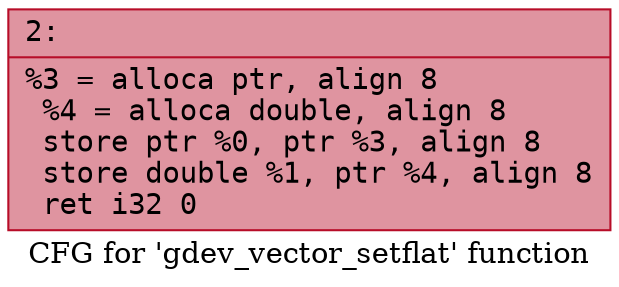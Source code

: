 digraph "CFG for 'gdev_vector_setflat' function" {
	label="CFG for 'gdev_vector_setflat' function";

	Node0x6000009d2620 [shape=record,color="#b70d28ff", style=filled, fillcolor="#b70d2870" fontname="Courier",label="{2:\l|  %3 = alloca ptr, align 8\l  %4 = alloca double, align 8\l  store ptr %0, ptr %3, align 8\l  store double %1, ptr %4, align 8\l  ret i32 0\l}"];
}
